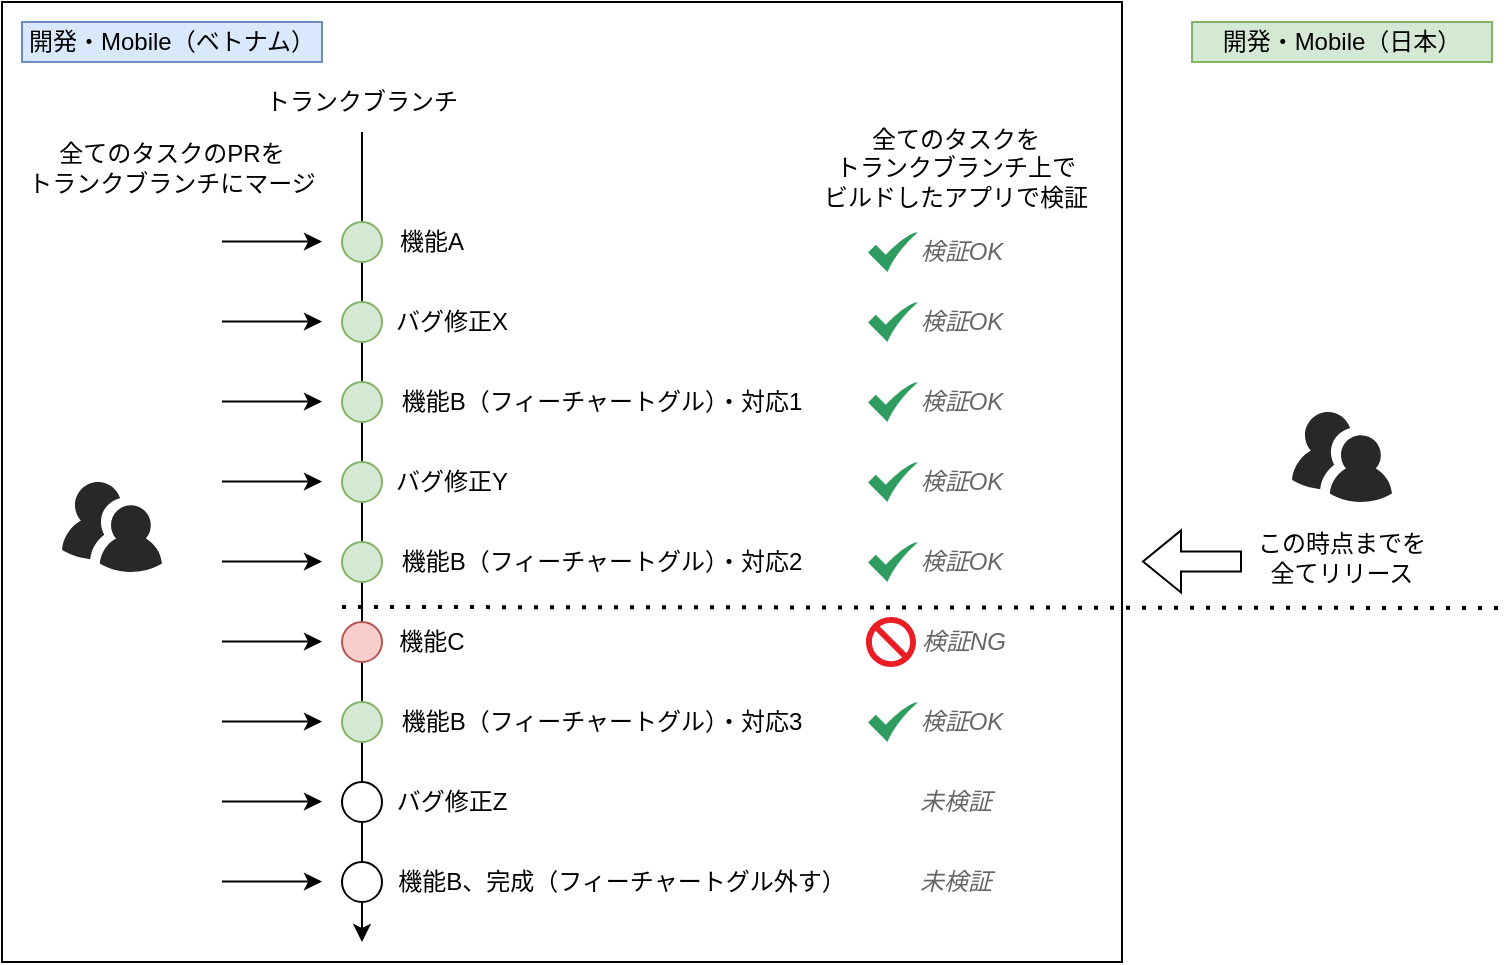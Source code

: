 <mxfile version="22.1.5" type="device">
  <diagram name="ページ1" id="fu776fGeynSo5gwmmyIW">
    <mxGraphModel dx="955" dy="607" grid="1" gridSize="10" guides="1" tooltips="1" connect="1" arrows="1" fold="1" page="1" pageScale="1" pageWidth="827" pageHeight="1169" math="0" shadow="0">
      <root>
        <mxCell id="0" />
        <mxCell id="1" parent="0" />
        <mxCell id="cA42I65lkPS70WluOvvI-71" value="" style="rounded=0;whiteSpace=wrap;html=1;fillColor=none;" parent="1" vertex="1">
          <mxGeometry x="10" y="10" width="560" height="480" as="geometry" />
        </mxCell>
        <mxCell id="cA42I65lkPS70WluOvvI-27" value="" style="endArrow=classic;html=1;rounded=0;endFill=1;exitX=0.5;exitY=1;exitDx=0;exitDy=0;" parent="1" source="cA42I65lkPS70WluOvvI-22" edge="1">
          <mxGeometry width="50" height="50" relative="1" as="geometry">
            <mxPoint x="190" y="420" as="sourcePoint" />
            <mxPoint x="190" y="480" as="targetPoint" />
          </mxGeometry>
        </mxCell>
        <mxCell id="cA42I65lkPS70WluOvvI-1" value="" style="verticalLabelPosition=bottom;sketch=0;html=1;fillColor=#282828;strokeColor=none;verticalAlign=top;pointerEvents=1;align=center;shape=mxgraph.cisco_safe.people_places_things_icons.icon9;" parent="1" vertex="1">
          <mxGeometry x="655" y="215" width="50" height="45" as="geometry" />
        </mxCell>
        <mxCell id="cA42I65lkPS70WluOvvI-2" value="開発・Mobile（日本）" style="rounded=0;whiteSpace=wrap;html=1;fillColor=#d5e8d4;strokeColor=#82b366;" parent="1" vertex="1">
          <mxGeometry x="605" y="20" width="150" height="20" as="geometry" />
        </mxCell>
        <mxCell id="cA42I65lkPS70WluOvvI-3" value="開発・Mobile（ベトナム）" style="rounded=0;whiteSpace=wrap;html=1;fillColor=#dae8fc;strokeColor=#6c8ebf;" parent="1" vertex="1">
          <mxGeometry x="20" y="20" width="150" height="20" as="geometry" />
        </mxCell>
        <mxCell id="cA42I65lkPS70WluOvvI-7" value="" style="verticalLabelPosition=bottom;sketch=0;html=1;fillColor=#282828;strokeColor=none;verticalAlign=top;pointerEvents=1;align=center;shape=mxgraph.cisco_safe.people_places_things_icons.icon9;" parent="1" vertex="1">
          <mxGeometry x="40" y="250" width="50" height="45" as="geometry" />
        </mxCell>
        <mxCell id="cA42I65lkPS70WluOvvI-22" value="トランクブランチ" style="text;html=1;strokeColor=none;fillColor=none;align=center;verticalAlign=middle;whiteSpace=wrap;rounded=0;" parent="1" vertex="1">
          <mxGeometry x="135" y="45" width="110" height="30" as="geometry" />
        </mxCell>
        <mxCell id="cA42I65lkPS70WluOvvI-23" value="" style="ellipse;whiteSpace=wrap;html=1;aspect=fixed;fillColor=#d5e8d4;strokeColor=#82b366;" parent="1" vertex="1">
          <mxGeometry x="180" y="120" width="20" height="20" as="geometry" />
        </mxCell>
        <mxCell id="cA42I65lkPS70WluOvvI-24" value="機能A" style="text;html=1;strokeColor=none;fillColor=none;align=center;verticalAlign=middle;whiteSpace=wrap;rounded=0;" parent="1" vertex="1">
          <mxGeometry x="200" y="115" width="50" height="30" as="geometry" />
        </mxCell>
        <mxCell id="cA42I65lkPS70WluOvvI-29" value="" style="ellipse;whiteSpace=wrap;html=1;aspect=fixed;fillColor=#d5e8d4;strokeColor=#82b366;" parent="1" vertex="1">
          <mxGeometry x="180" y="160" width="20" height="20" as="geometry" />
        </mxCell>
        <mxCell id="cA42I65lkPS70WluOvvI-30" value="バグ修正X" style="text;html=1;strokeColor=none;fillColor=none;align=center;verticalAlign=middle;whiteSpace=wrap;rounded=0;" parent="1" vertex="1">
          <mxGeometry x="200" y="155" width="70" height="30" as="geometry" />
        </mxCell>
        <mxCell id="cA42I65lkPS70WluOvvI-33" value="機能B（フィーチャートグル）・対応1" style="text;html=1;strokeColor=none;fillColor=none;align=center;verticalAlign=middle;whiteSpace=wrap;rounded=0;" parent="1" vertex="1">
          <mxGeometry x="200" y="195" width="220" height="30" as="geometry" />
        </mxCell>
        <mxCell id="cA42I65lkPS70WluOvvI-34" value="" style="ellipse;whiteSpace=wrap;html=1;aspect=fixed;fillColor=#d5e8d4;strokeColor=#82b366;" parent="1" vertex="1">
          <mxGeometry x="180" y="200" width="20" height="20" as="geometry" />
        </mxCell>
        <mxCell id="cA42I65lkPS70WluOvvI-37" value="" style="ellipse;whiteSpace=wrap;html=1;aspect=fixed;fillColor=#d5e8d4;strokeColor=#82b366;" parent="1" vertex="1">
          <mxGeometry x="180" y="240" width="20" height="20" as="geometry" />
        </mxCell>
        <mxCell id="cA42I65lkPS70WluOvvI-39" value="バグ修正Y" style="text;html=1;strokeColor=none;fillColor=none;align=center;verticalAlign=middle;whiteSpace=wrap;rounded=0;" parent="1" vertex="1">
          <mxGeometry x="200" y="235" width="70" height="30" as="geometry" />
        </mxCell>
        <mxCell id="cA42I65lkPS70WluOvvI-40" value="" style="ellipse;whiteSpace=wrap;html=1;aspect=fixed;fillColor=#d5e8d4;strokeColor=#82b366;" parent="1" vertex="1">
          <mxGeometry x="180" y="280" width="20" height="20" as="geometry" />
        </mxCell>
        <mxCell id="cA42I65lkPS70WluOvvI-41" value="機能B（フィーチャートグル）・対応2" style="text;html=1;strokeColor=none;fillColor=none;align=center;verticalAlign=middle;whiteSpace=wrap;rounded=0;" parent="1" vertex="1">
          <mxGeometry x="200" y="275" width="220" height="30" as="geometry" />
        </mxCell>
        <mxCell id="cA42I65lkPS70WluOvvI-42" value="機能B（フィーチャートグル）・対応3" style="text;html=1;strokeColor=none;fillColor=none;align=center;verticalAlign=middle;whiteSpace=wrap;rounded=0;" parent="1" vertex="1">
          <mxGeometry x="200" y="355" width="220" height="30" as="geometry" />
        </mxCell>
        <mxCell id="cA42I65lkPS70WluOvvI-43" value="" style="ellipse;whiteSpace=wrap;html=1;aspect=fixed;fillColor=#f8cecc;strokeColor=#b85450;" parent="1" vertex="1">
          <mxGeometry x="180" y="320" width="20" height="20" as="geometry" />
        </mxCell>
        <mxCell id="cA42I65lkPS70WluOvvI-44" value="機能C" style="text;html=1;strokeColor=none;fillColor=none;align=center;verticalAlign=middle;whiteSpace=wrap;rounded=0;" parent="1" vertex="1">
          <mxGeometry x="200" y="315" width="50" height="30" as="geometry" />
        </mxCell>
        <mxCell id="cA42I65lkPS70WluOvvI-46" value="" style="group" parent="1" vertex="1" connectable="0">
          <mxGeometry x="450" y="120" width="70" height="30" as="geometry" />
        </mxCell>
        <mxCell id="cA42I65lkPS70WluOvvI-25" value="検証OK" style="text;html=1;strokeColor=none;fillColor=none;align=center;verticalAlign=middle;whiteSpace=wrap;rounded=0;fontStyle=2;fontColor=#666666;" parent="cA42I65lkPS70WluOvvI-46" vertex="1">
          <mxGeometry x="10" width="60" height="30" as="geometry" />
        </mxCell>
        <mxCell id="cA42I65lkPS70WluOvvI-26" value="" style="sketch=0;html=1;aspect=fixed;strokeColor=none;shadow=0;align=center;fillColor=#2D9C5E;verticalAlign=top;labelPosition=center;verticalLabelPosition=bottom;shape=mxgraph.gcp2.check" parent="cA42I65lkPS70WluOvvI-46" vertex="1">
          <mxGeometry x="-7" y="5" width="25" height="20" as="geometry" />
        </mxCell>
        <mxCell id="cA42I65lkPS70WluOvvI-47" value="" style="group" parent="1" vertex="1" connectable="0">
          <mxGeometry x="450" y="155" width="70" height="30" as="geometry" />
        </mxCell>
        <mxCell id="cA42I65lkPS70WluOvvI-48" value="検証OK" style="text;html=1;strokeColor=none;fillColor=none;align=center;verticalAlign=middle;whiteSpace=wrap;rounded=0;fontStyle=2;fontColor=#666666;" parent="cA42I65lkPS70WluOvvI-47" vertex="1">
          <mxGeometry x="10" width="60" height="30" as="geometry" />
        </mxCell>
        <mxCell id="cA42I65lkPS70WluOvvI-49" value="" style="sketch=0;html=1;aspect=fixed;strokeColor=none;shadow=0;align=center;fillColor=#2D9C5E;verticalAlign=top;labelPosition=center;verticalLabelPosition=bottom;shape=mxgraph.gcp2.check" parent="cA42I65lkPS70WluOvvI-47" vertex="1">
          <mxGeometry x="-7" y="5" width="25" height="20" as="geometry" />
        </mxCell>
        <mxCell id="cA42I65lkPS70WluOvvI-50" value="" style="group" parent="1" vertex="1" connectable="0">
          <mxGeometry x="450" y="195" width="70" height="30" as="geometry" />
        </mxCell>
        <mxCell id="cA42I65lkPS70WluOvvI-51" value="検証OK" style="text;html=1;strokeColor=none;fillColor=none;align=center;verticalAlign=middle;whiteSpace=wrap;rounded=0;fontStyle=2;fontColor=#666666;" parent="cA42I65lkPS70WluOvvI-50" vertex="1">
          <mxGeometry x="10" width="60" height="30" as="geometry" />
        </mxCell>
        <mxCell id="cA42I65lkPS70WluOvvI-52" value="" style="sketch=0;html=1;aspect=fixed;strokeColor=none;shadow=0;align=center;fillColor=#2D9C5E;verticalAlign=top;labelPosition=center;verticalLabelPosition=bottom;shape=mxgraph.gcp2.check" parent="cA42I65lkPS70WluOvvI-50" vertex="1">
          <mxGeometry x="-7" y="5" width="25" height="20" as="geometry" />
        </mxCell>
        <mxCell id="cA42I65lkPS70WluOvvI-53" value="" style="group" parent="1" vertex="1" connectable="0">
          <mxGeometry x="450" y="235" width="70" height="30" as="geometry" />
        </mxCell>
        <mxCell id="cA42I65lkPS70WluOvvI-54" value="検証OK" style="text;html=1;strokeColor=none;fillColor=none;align=center;verticalAlign=middle;whiteSpace=wrap;rounded=0;fontStyle=2;fontColor=#666666;" parent="cA42I65lkPS70WluOvvI-53" vertex="1">
          <mxGeometry x="10" width="60" height="30" as="geometry" />
        </mxCell>
        <mxCell id="cA42I65lkPS70WluOvvI-56" value="" style="group" parent="1" vertex="1" connectable="0">
          <mxGeometry x="450" y="275" width="70" height="30" as="geometry" />
        </mxCell>
        <mxCell id="cA42I65lkPS70WluOvvI-57" value="検証OK" style="text;html=1;strokeColor=none;fillColor=none;align=center;verticalAlign=middle;whiteSpace=wrap;rounded=0;fontStyle=2;fontColor=#666666;" parent="cA42I65lkPS70WluOvvI-56" vertex="1">
          <mxGeometry x="10" width="60" height="30" as="geometry" />
        </mxCell>
        <mxCell id="cA42I65lkPS70WluOvvI-58" value="" style="sketch=0;html=1;aspect=fixed;strokeColor=none;shadow=0;align=center;fillColor=#2D9C5E;verticalAlign=top;labelPosition=center;verticalLabelPosition=bottom;shape=mxgraph.gcp2.check" parent="cA42I65lkPS70WluOvvI-56" vertex="1">
          <mxGeometry x="-7" y="5" width="25" height="20" as="geometry" />
        </mxCell>
        <mxCell id="cA42I65lkPS70WluOvvI-60" value="" style="group" parent="1" vertex="1" connectable="0">
          <mxGeometry x="444" y="315" width="77" height="30" as="geometry" />
        </mxCell>
        <mxCell id="cA42I65lkPS70WluOvvI-45" value="" style="sketch=0;aspect=fixed;pointerEvents=1;shadow=0;dashed=0;html=1;strokeColor=none;labelPosition=center;verticalLabelPosition=bottom;verticalAlign=top;align=center;shape=mxgraph.mscae.enterprise.not_allowed;fillColor=#EA1C24;" parent="cA42I65lkPS70WluOvvI-60" vertex="1">
          <mxGeometry x="-2" y="2.5" width="25" height="25" as="geometry" />
        </mxCell>
        <mxCell id="cA42I65lkPS70WluOvvI-59" value="検証NG" style="text;html=1;strokeColor=none;fillColor=none;align=center;verticalAlign=middle;whiteSpace=wrap;rounded=0;fontStyle=2;fontColor=#666666;" parent="cA42I65lkPS70WluOvvI-60" vertex="1">
          <mxGeometry x="17" width="60" height="30" as="geometry" />
        </mxCell>
        <mxCell id="cA42I65lkPS70WluOvvI-61" value="" style="ellipse;whiteSpace=wrap;html=1;aspect=fixed;fillColor=#d5e8d4;strokeColor=#82b366;" parent="1" vertex="1">
          <mxGeometry x="180" y="360" width="20" height="20" as="geometry" />
        </mxCell>
        <mxCell id="cA42I65lkPS70WluOvvI-62" value="" style="ellipse;whiteSpace=wrap;html=1;aspect=fixed;" parent="1" vertex="1">
          <mxGeometry x="180" y="400" width="20" height="20" as="geometry" />
        </mxCell>
        <mxCell id="cA42I65lkPS70WluOvvI-63" value="バグ修正Z" style="text;html=1;strokeColor=none;fillColor=none;align=center;verticalAlign=middle;whiteSpace=wrap;rounded=0;" parent="1" vertex="1">
          <mxGeometry x="200" y="395" width="70" height="30" as="geometry" />
        </mxCell>
        <mxCell id="cA42I65lkPS70WluOvvI-64" value="" style="group" parent="1" vertex="1" connectable="0">
          <mxGeometry x="450" y="355" width="70" height="30" as="geometry" />
        </mxCell>
        <mxCell id="cA42I65lkPS70WluOvvI-65" value="検証OK" style="text;html=1;strokeColor=none;fillColor=none;align=center;verticalAlign=middle;whiteSpace=wrap;rounded=0;fontStyle=2;fontColor=#666666;" parent="cA42I65lkPS70WluOvvI-64" vertex="1">
          <mxGeometry x="10" width="60" height="30" as="geometry" />
        </mxCell>
        <mxCell id="cA42I65lkPS70WluOvvI-67" value="未検証" style="text;html=1;strokeColor=none;fillColor=none;align=center;verticalAlign=middle;whiteSpace=wrap;rounded=0;fontStyle=2;fontColor=#666666;" parent="1" vertex="1">
          <mxGeometry x="457" y="395" width="60" height="30" as="geometry" />
        </mxCell>
        <mxCell id="cA42I65lkPS70WluOvvI-68" value="機能B、完成（フィーチャートグル外す）" style="text;html=1;strokeColor=none;fillColor=none;align=center;verticalAlign=middle;whiteSpace=wrap;rounded=0;" parent="1" vertex="1">
          <mxGeometry x="200" y="435" width="240" height="30" as="geometry" />
        </mxCell>
        <mxCell id="cA42I65lkPS70WluOvvI-69" value="" style="ellipse;whiteSpace=wrap;html=1;aspect=fixed;" parent="1" vertex="1">
          <mxGeometry x="180" y="440" width="20" height="20" as="geometry" />
        </mxCell>
        <mxCell id="cA42I65lkPS70WluOvvI-70" value="未検証" style="text;html=1;strokeColor=none;fillColor=none;align=center;verticalAlign=middle;whiteSpace=wrap;rounded=0;fontStyle=2;fontColor=#666666;" parent="1" vertex="1">
          <mxGeometry x="457" y="435" width="60" height="30" as="geometry" />
        </mxCell>
        <mxCell id="cA42I65lkPS70WluOvvI-55" value="" style="sketch=0;html=1;aspect=fixed;strokeColor=none;shadow=0;align=center;fillColor=#2D9C5E;verticalAlign=top;labelPosition=center;verticalLabelPosition=bottom;shape=mxgraph.gcp2.check" parent="1" vertex="1">
          <mxGeometry x="443" y="240" width="25" height="20" as="geometry" />
        </mxCell>
        <mxCell id="cA42I65lkPS70WluOvvI-66" value="" style="sketch=0;html=1;aspect=fixed;strokeColor=none;shadow=0;align=center;fillColor=#2D9C5E;verticalAlign=top;labelPosition=center;verticalLabelPosition=bottom;shape=mxgraph.gcp2.check" parent="1" vertex="1">
          <mxGeometry x="443" y="360" width="25" height="20" as="geometry" />
        </mxCell>
        <mxCell id="cA42I65lkPS70WluOvvI-73" value="全てのタスクのPRを&lt;br&gt;トランクブランチにマージ" style="text;html=1;strokeColor=none;fillColor=none;align=center;verticalAlign=middle;whiteSpace=wrap;rounded=0;" parent="1" vertex="1">
          <mxGeometry x="20" y="77.5" width="150" height="30" as="geometry" />
        </mxCell>
        <mxCell id="cA42I65lkPS70WluOvvI-74" value="" style="endArrow=classic;html=1;rounded=0;" parent="1" edge="1">
          <mxGeometry width="50" height="50" relative="1" as="geometry">
            <mxPoint x="120" y="129.81" as="sourcePoint" />
            <mxPoint x="170" y="129.81" as="targetPoint" />
          </mxGeometry>
        </mxCell>
        <mxCell id="cA42I65lkPS70WluOvvI-75" value="" style="endArrow=classic;html=1;rounded=0;" parent="1" edge="1">
          <mxGeometry width="50" height="50" relative="1" as="geometry">
            <mxPoint x="120" y="169.81" as="sourcePoint" />
            <mxPoint x="170" y="169.81" as="targetPoint" />
          </mxGeometry>
        </mxCell>
        <mxCell id="cA42I65lkPS70WluOvvI-76" value="" style="endArrow=classic;html=1;rounded=0;" parent="1" edge="1">
          <mxGeometry width="50" height="50" relative="1" as="geometry">
            <mxPoint x="120" y="209.81" as="sourcePoint" />
            <mxPoint x="170" y="209.81" as="targetPoint" />
          </mxGeometry>
        </mxCell>
        <mxCell id="cA42I65lkPS70WluOvvI-77" value="" style="endArrow=classic;html=1;rounded=0;" parent="1" edge="1">
          <mxGeometry width="50" height="50" relative="1" as="geometry">
            <mxPoint x="120" y="249.81" as="sourcePoint" />
            <mxPoint x="170" y="249.81" as="targetPoint" />
          </mxGeometry>
        </mxCell>
        <mxCell id="cA42I65lkPS70WluOvvI-78" value="" style="endArrow=classic;html=1;rounded=0;" parent="1" edge="1">
          <mxGeometry width="50" height="50" relative="1" as="geometry">
            <mxPoint x="120" y="289.81" as="sourcePoint" />
            <mxPoint x="170" y="289.81" as="targetPoint" />
          </mxGeometry>
        </mxCell>
        <mxCell id="cA42I65lkPS70WluOvvI-79" value="" style="endArrow=classic;html=1;rounded=0;" parent="1" edge="1">
          <mxGeometry width="50" height="50" relative="1" as="geometry">
            <mxPoint x="120" y="329.81" as="sourcePoint" />
            <mxPoint x="170" y="329.81" as="targetPoint" />
          </mxGeometry>
        </mxCell>
        <mxCell id="cA42I65lkPS70WluOvvI-80" value="" style="endArrow=classic;html=1;rounded=0;" parent="1" edge="1">
          <mxGeometry width="50" height="50" relative="1" as="geometry">
            <mxPoint x="120" y="369.81" as="sourcePoint" />
            <mxPoint x="170" y="369.81" as="targetPoint" />
          </mxGeometry>
        </mxCell>
        <mxCell id="cA42I65lkPS70WluOvvI-81" value="" style="endArrow=classic;html=1;rounded=0;" parent="1" edge="1">
          <mxGeometry width="50" height="50" relative="1" as="geometry">
            <mxPoint x="120" y="409.81" as="sourcePoint" />
            <mxPoint x="170" y="409.81" as="targetPoint" />
          </mxGeometry>
        </mxCell>
        <mxCell id="cA42I65lkPS70WluOvvI-82" value="" style="endArrow=classic;html=1;rounded=0;" parent="1" edge="1">
          <mxGeometry width="50" height="50" relative="1" as="geometry">
            <mxPoint x="120" y="449.81" as="sourcePoint" />
            <mxPoint x="170" y="449.81" as="targetPoint" />
          </mxGeometry>
        </mxCell>
        <mxCell id="cA42I65lkPS70WluOvvI-84" value="全てのタスクを&lt;br&gt;トランクブランチ上で&lt;br&gt;ビルドしたアプリで検証" style="text;html=1;strokeColor=none;fillColor=none;align=center;verticalAlign=middle;whiteSpace=wrap;rounded=0;" parent="1" vertex="1">
          <mxGeometry x="412" y="65" width="150" height="55" as="geometry" />
        </mxCell>
        <mxCell id="cA42I65lkPS70WluOvvI-85" value="" style="shape=flexArrow;endArrow=classic;html=1;rounded=0;" parent="1" edge="1">
          <mxGeometry width="50" height="50" relative="1" as="geometry">
            <mxPoint x="630" y="289.73" as="sourcePoint" />
            <mxPoint x="580" y="289.73" as="targetPoint" />
          </mxGeometry>
        </mxCell>
        <mxCell id="cA42I65lkPS70WluOvvI-86" value="この時点までを&lt;br&gt;全てリリース" style="text;html=1;strokeColor=none;fillColor=none;align=center;verticalAlign=middle;whiteSpace=wrap;rounded=0;" parent="1" vertex="1">
          <mxGeometry x="630" y="265" width="100" height="45" as="geometry" />
        </mxCell>
        <mxCell id="cA42I65lkPS70WluOvvI-87" value="" style="endArrow=none;dashed=1;html=1;dashPattern=1 3;strokeWidth=2;rounded=0;" parent="1" edge="1">
          <mxGeometry width="50" height="50" relative="1" as="geometry">
            <mxPoint x="180" y="312.5" as="sourcePoint" />
            <mxPoint x="760" y="313" as="targetPoint" />
          </mxGeometry>
        </mxCell>
        <mxCell id="p71wESu2PxPEderT73AE-1" style="edgeStyle=orthogonalEdgeStyle;rounded=0;orthogonalLoop=1;jettySize=auto;html=1;exitX=0.5;exitY=1;exitDx=0;exitDy=0;" edge="1" parent="1" source="cA42I65lkPS70WluOvvI-2" target="cA42I65lkPS70WluOvvI-2">
          <mxGeometry relative="1" as="geometry" />
        </mxCell>
      </root>
    </mxGraphModel>
  </diagram>
</mxfile>
